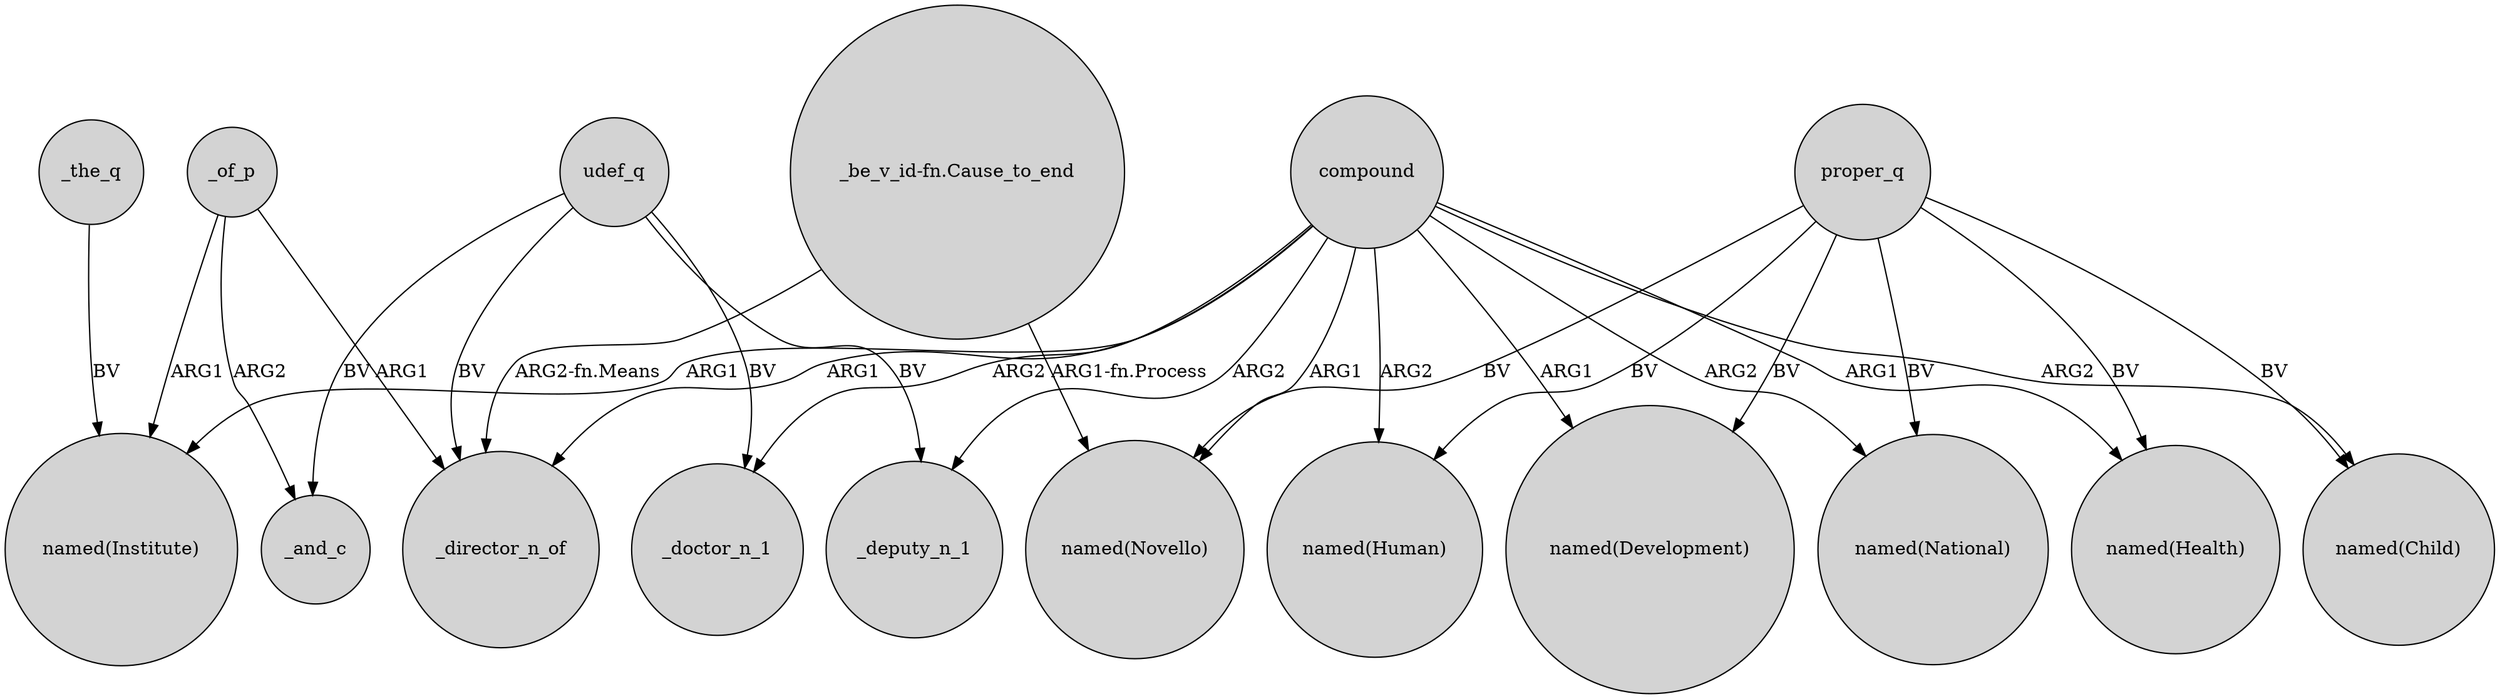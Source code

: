 digraph {
	node [shape=circle style=filled]
	udef_q -> _doctor_n_1 [label=BV]
	proper_q -> "named(Health)" [label=BV]
	compound -> "named(Novello)" [label=ARG1]
	"_be_v_id-fn.Cause_to_end" -> "named(Novello)" [label="ARG1-fn.Process"]
	_of_p -> _director_n_of [label=ARG1]
	proper_q -> "named(National)" [label=BV]
	compound -> "named(Child)" [label=ARG2]
	compound -> _director_n_of [label=ARG1]
	_of_p -> _and_c [label=ARG2]
	proper_q -> "named(Novello)" [label=BV]
	udef_q -> _director_n_of [label=BV]
	udef_q -> _and_c [label=BV]
	proper_q -> "named(Human)" [label=BV]
	compound -> "named(National)" [label=ARG2]
	"_be_v_id-fn.Cause_to_end" -> _director_n_of [label="ARG2-fn.Means"]
	compound -> "named(Health)" [label=ARG1]
	compound -> "named(Human)" [label=ARG2]
	compound -> "named(Development)" [label=ARG1]
	_of_p -> "named(Institute)" [label=ARG1]
	proper_q -> "named(Child)" [label=BV]
	udef_q -> _deputy_n_1 [label=BV]
	_the_q -> "named(Institute)" [label=BV]
	compound -> _doctor_n_1 [label=ARG2]
	compound -> "named(Institute)" [label=ARG1]
	compound -> _deputy_n_1 [label=ARG2]
	proper_q -> "named(Development)" [label=BV]
}

